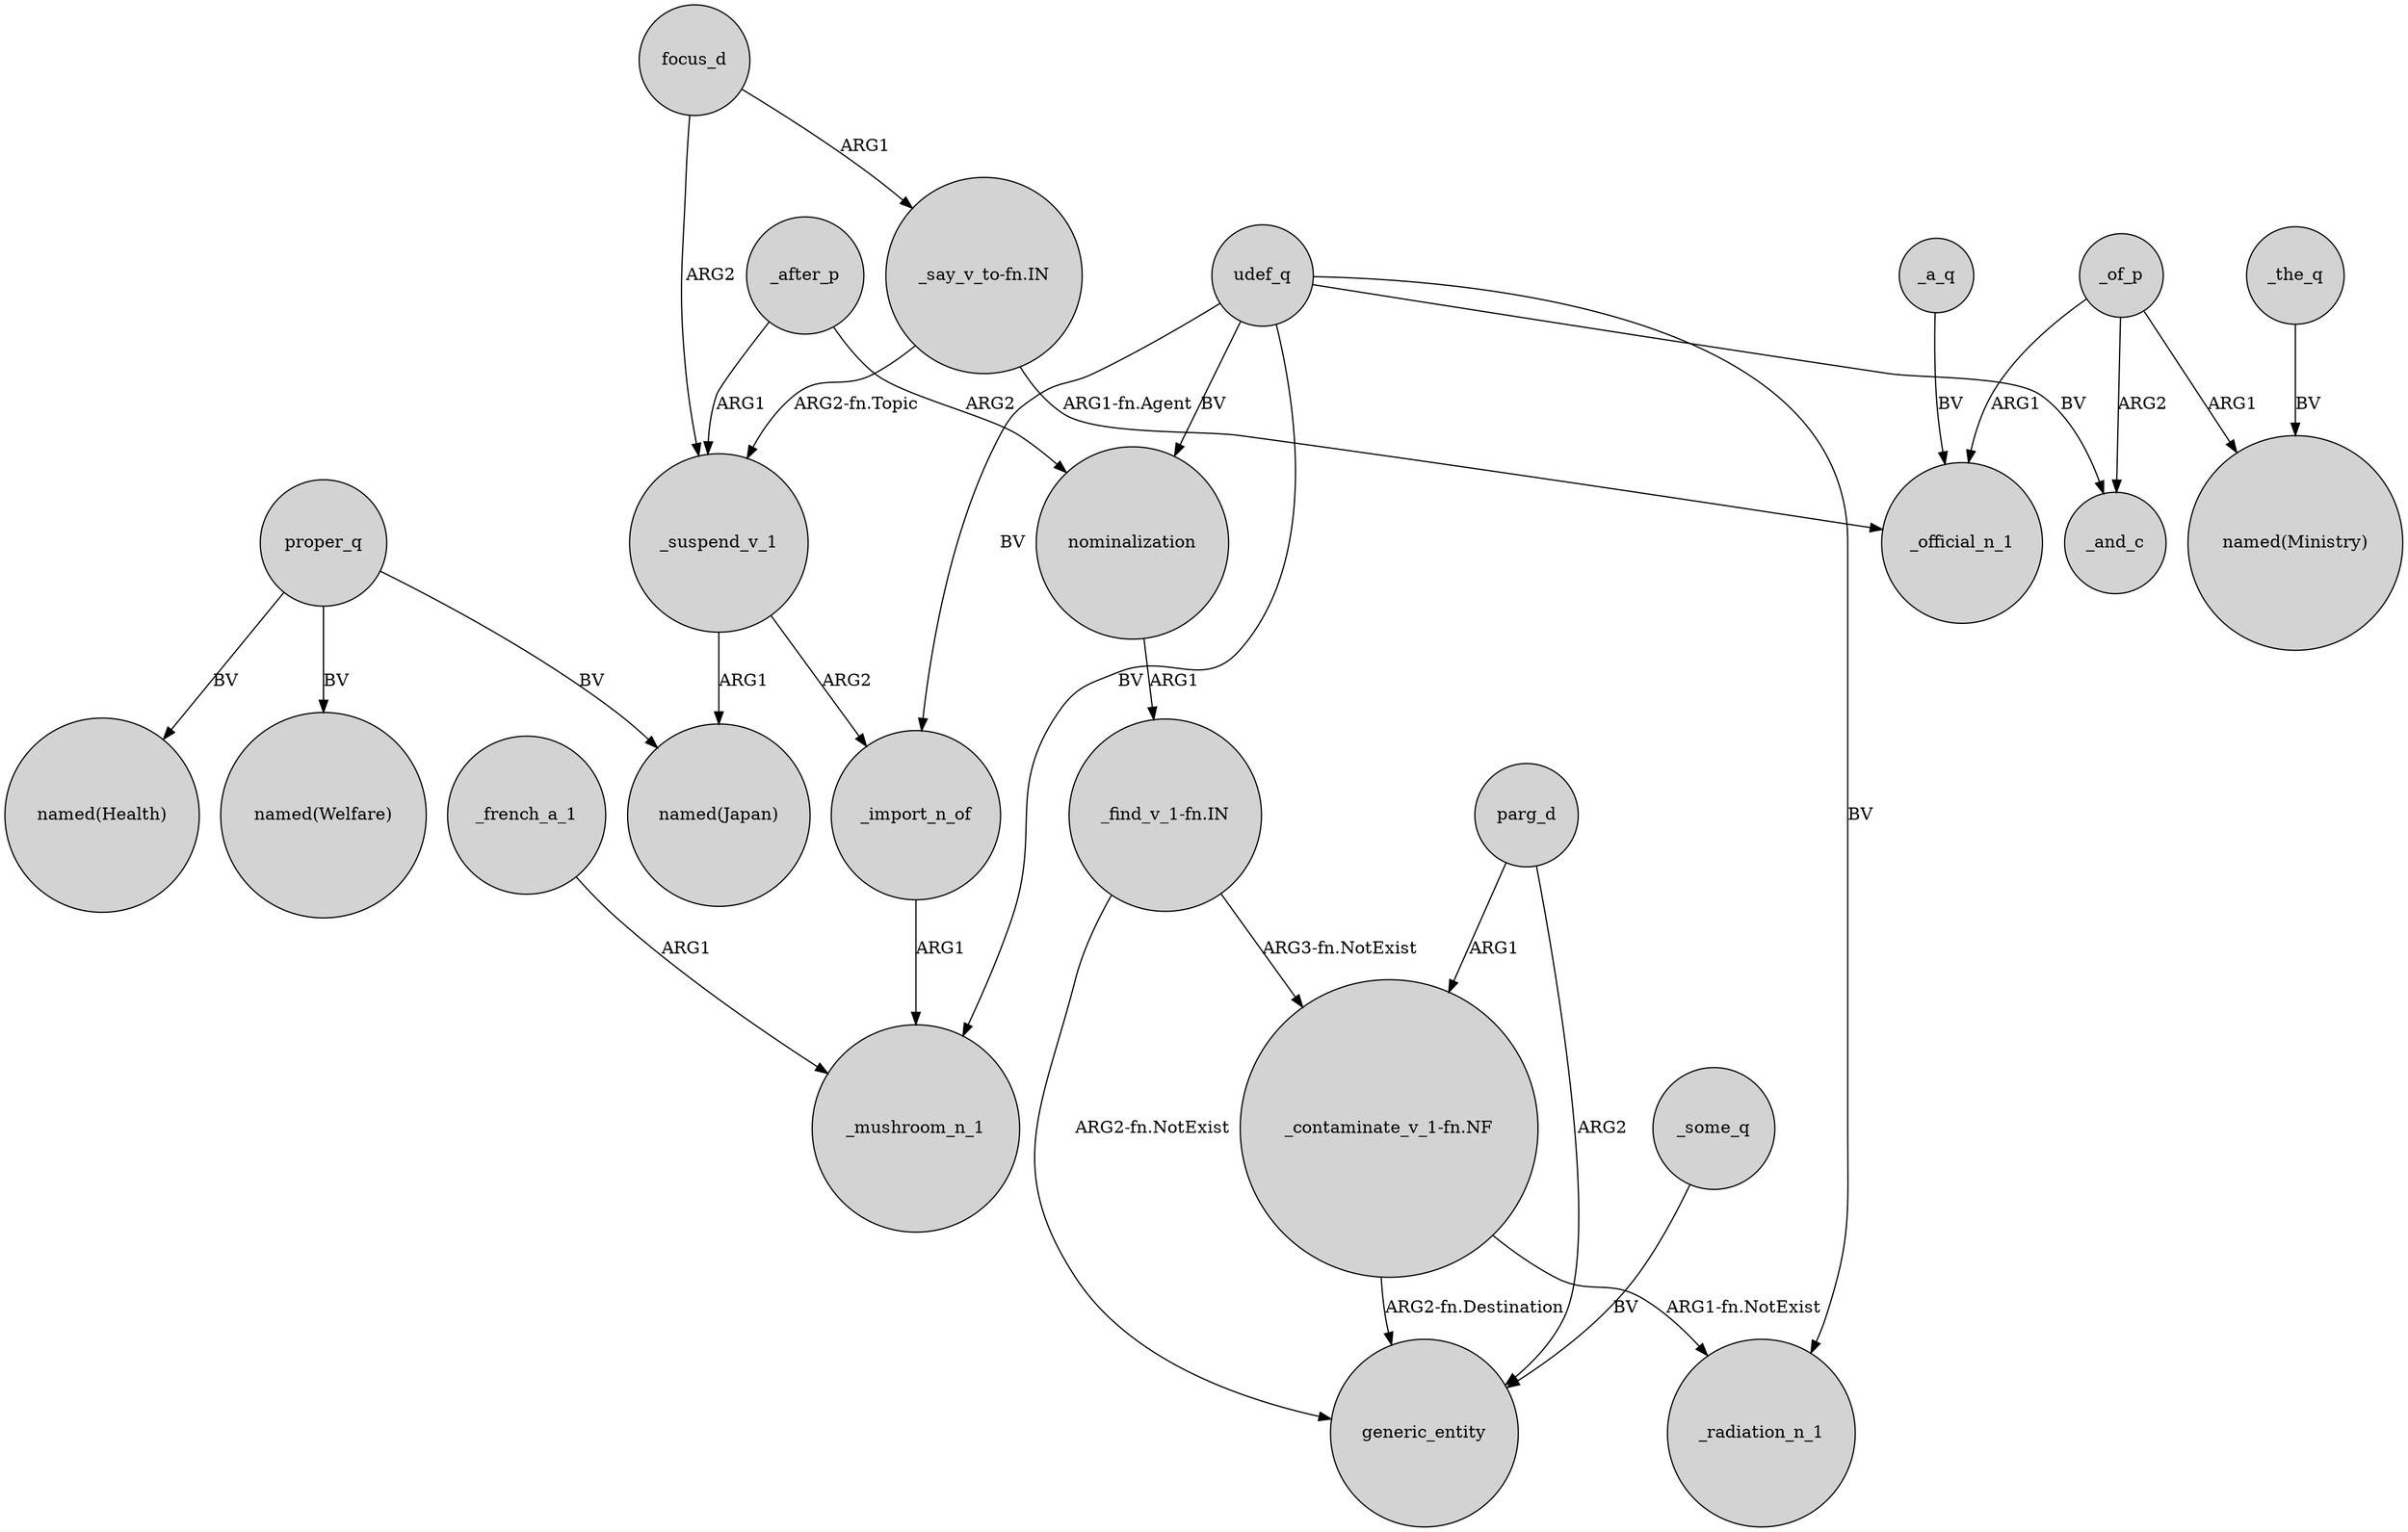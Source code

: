 digraph {
	node [shape=circle style=filled]
	focus_d -> _suspend_v_1 [label=ARG2]
	udef_q -> _mushroom_n_1 [label=BV]
	parg_d -> "_contaminate_v_1-fn.NF" [label=ARG1]
	parg_d -> generic_entity [label=ARG2]
	"_contaminate_v_1-fn.NF" -> generic_entity [label="ARG2-fn.Destination"]
	"_find_v_1-fn.IN" -> "_contaminate_v_1-fn.NF" [label="ARG3-fn.NotExist"]
	"_say_v_to-fn.IN" -> _official_n_1 [label="ARG1-fn.Agent"]
	"_say_v_to-fn.IN" -> _suspend_v_1 [label="ARG2-fn.Topic"]
	_of_p -> _and_c [label=ARG2]
	proper_q -> "named(Health)" [label=BV]
	proper_q -> "named(Japan)" [label=BV]
	_after_p -> _suspend_v_1 [label=ARG1]
	"_find_v_1-fn.IN" -> generic_entity [label="ARG2-fn.NotExist"]
	nominalization -> "_find_v_1-fn.IN" [label=ARG1]
	_the_q -> "named(Ministry)" [label=BV]
	_suspend_v_1 -> _import_n_of [label=ARG2]
	_suspend_v_1 -> "named(Japan)" [label=ARG1]
	_a_q -> _official_n_1 [label=BV]
	proper_q -> "named(Welfare)" [label=BV]
	_of_p -> "named(Ministry)" [label=ARG1]
	_some_q -> generic_entity [label=BV]
	udef_q -> nominalization [label=BV]
	udef_q -> _import_n_of [label=BV]
	_of_p -> _official_n_1 [label=ARG1]
	_import_n_of -> _mushroom_n_1 [label=ARG1]
	udef_q -> _radiation_n_1 [label=BV]
	udef_q -> _and_c [label=BV]
	_after_p -> nominalization [label=ARG2]
	focus_d -> "_say_v_to-fn.IN" [label=ARG1]
	_french_a_1 -> _mushroom_n_1 [label=ARG1]
	"_contaminate_v_1-fn.NF" -> _radiation_n_1 [label="ARG1-fn.NotExist"]
}
